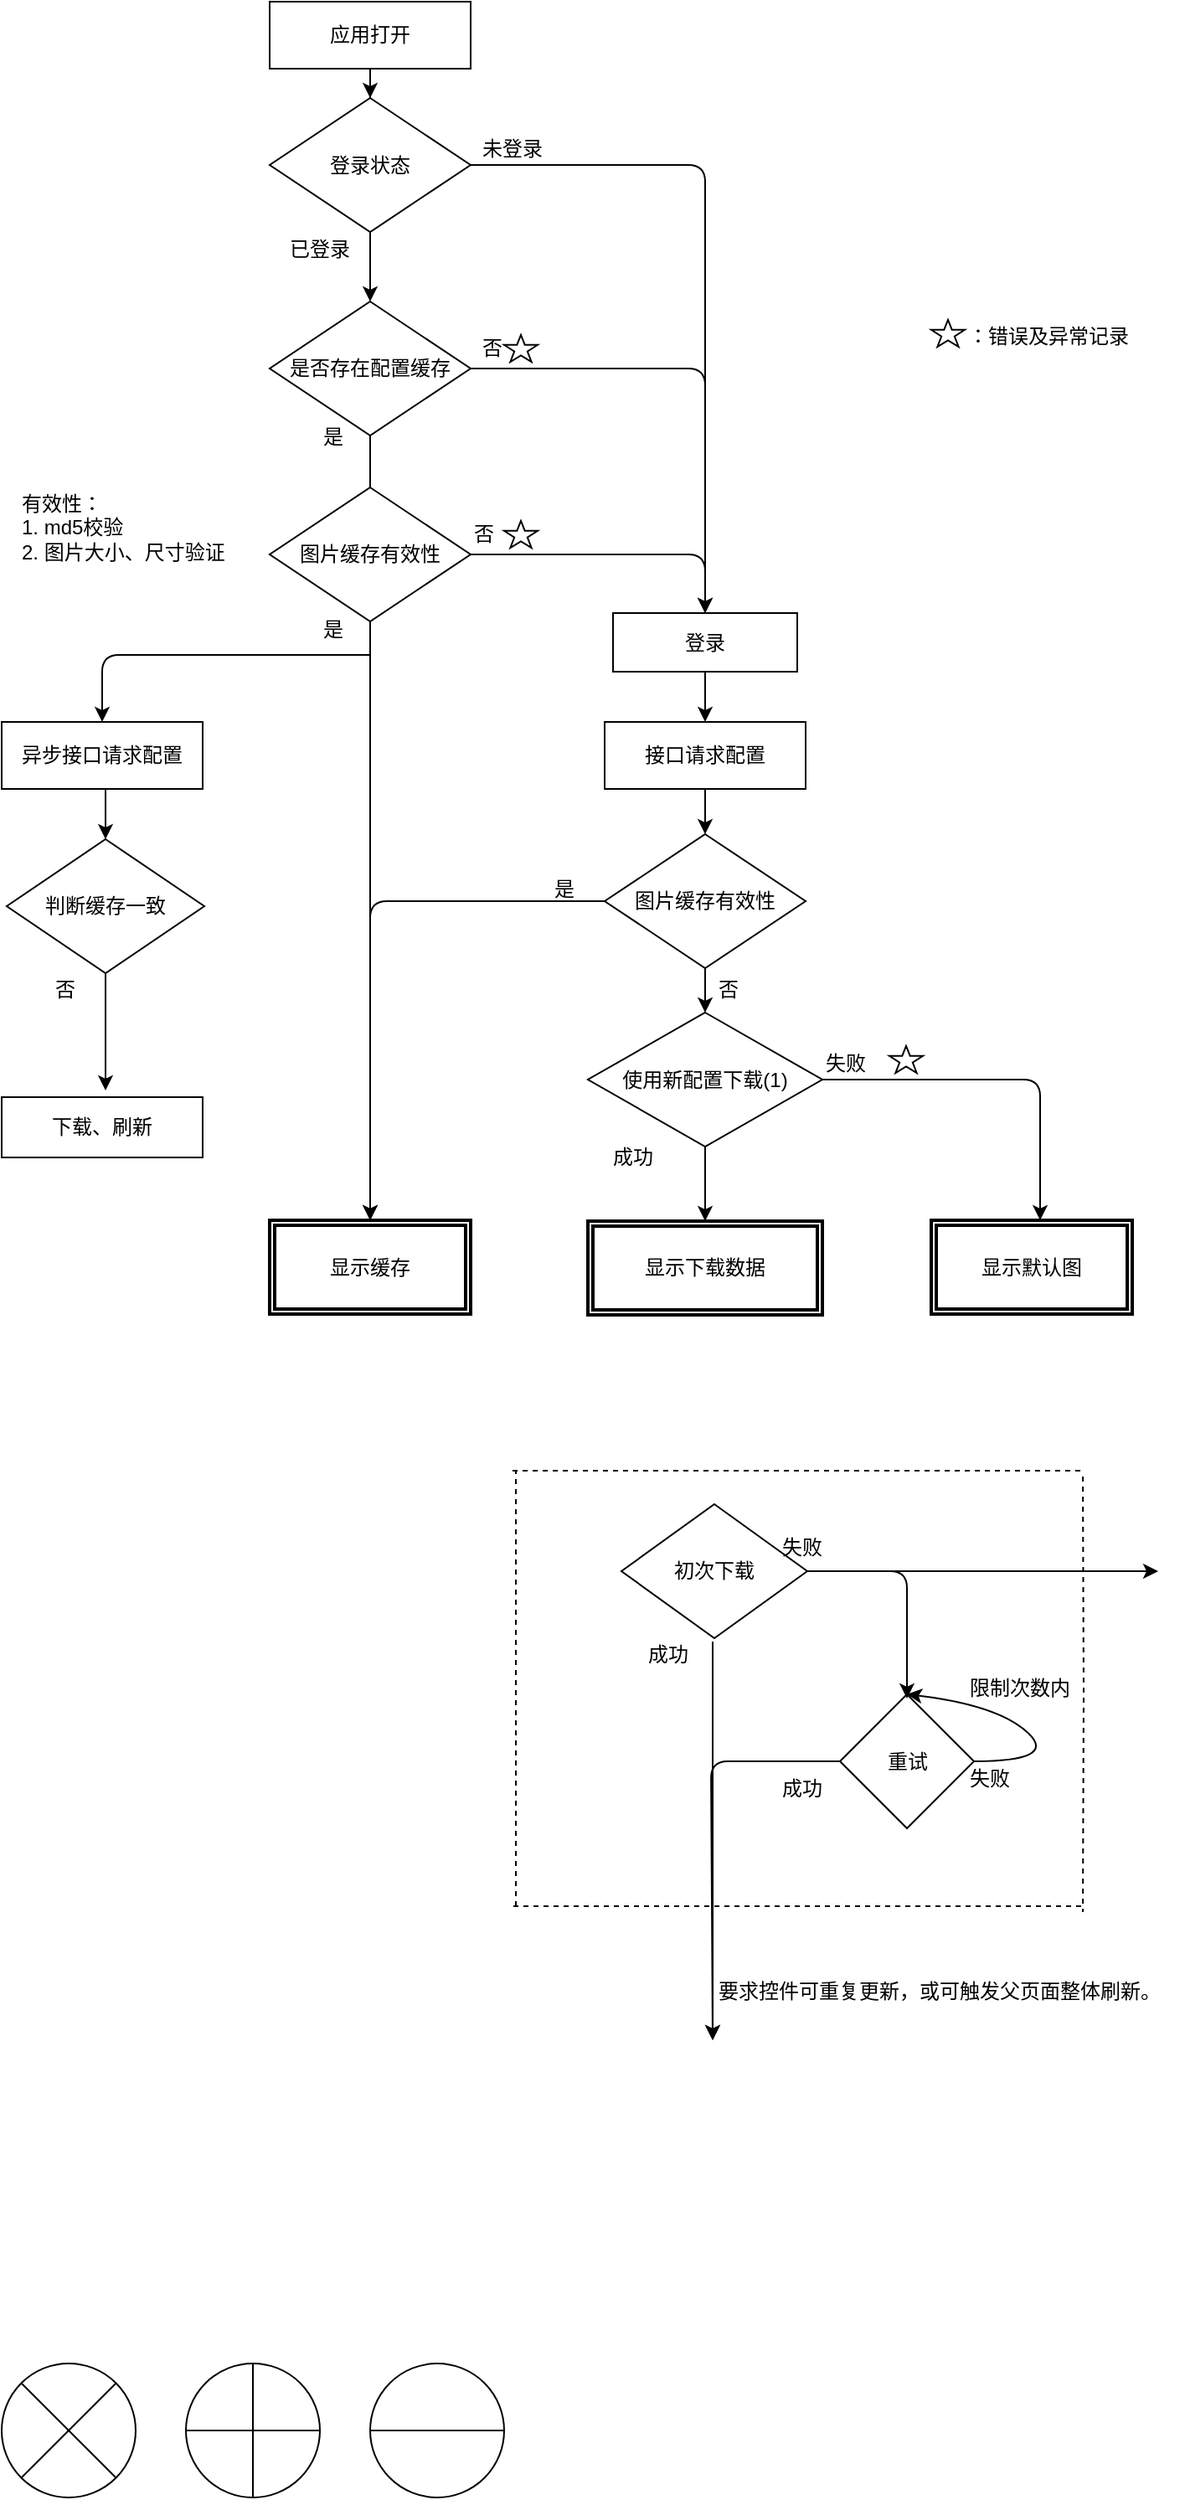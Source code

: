 <mxfile version="11.0.9" type="github"><diagram id="Av-IHMT5Xzm4aiiN9Ryq" name="Page-1"><mxGraphModel dx="543" dy="416" grid="1" gridSize="10" guides="1" tooltips="1" connect="1" arrows="1" fold="1" page="1" pageScale="1" pageWidth="827" pageHeight="1169" math="0" shadow="0"><root><mxCell id="0"/><mxCell id="1" parent="0"/><mxCell id="Nhjgdy69EPyARYpoZWZJ-32" style="edgeStyle=orthogonalEdgeStyle;rounded=0;orthogonalLoop=1;jettySize=auto;html=1;entryX=0.5;entryY=0;entryDx=0;entryDy=0;" parent="1" source="tXEbZ64m0D1ujOn4RVzD-1" target="Nhjgdy69EPyARYpoZWZJ-19" edge="1"><mxGeometry relative="1" as="geometry"/></mxCell><mxCell id="tXEbZ64m0D1ujOn4RVzD-1" value="应用打开" style="rounded=0;whiteSpace=wrap;html=1;" parent="1" vertex="1"><mxGeometry x="190" y="60" width="120" height="40" as="geometry"/></mxCell><mxCell id="tXEbZ64m0D1ujOn4RVzD-2" value="是否存在配置缓存" style="rhombus;whiteSpace=wrap;html=1;" parent="1" vertex="1"><mxGeometry x="190" y="239" width="120" height="80" as="geometry"/></mxCell><mxCell id="tXEbZ64m0D1ujOn4RVzD-4" value="" style="endArrow=classic;html=1;exitX=0.5;exitY=1;exitDx=0;exitDy=0;" parent="1" source="tXEbZ64m0D1ujOn4RVzD-2" edge="1"><mxGeometry width="50" height="50" relative="1" as="geometry"><mxPoint x="190" y="410" as="sourcePoint"/><mxPoint x="250" y="390" as="targetPoint"/></mxGeometry></mxCell><mxCell id="tXEbZ64m0D1ujOn4RVzD-5" value="是" style="text;html=1;resizable=0;points=[];autosize=1;align=left;verticalAlign=top;spacingTop=-4;" parent="1" vertex="1"><mxGeometry x="220" y="310" width="30" height="20" as="geometry"/></mxCell><mxCell id="tXEbZ64m0D1ujOn4RVzD-6" value="否" style="text;html=1;resizable=0;points=[];autosize=1;align=left;verticalAlign=top;spacingTop=-4;" parent="1" vertex="1"><mxGeometry x="315" y="257" width="30" height="20" as="geometry"/></mxCell><mxCell id="cP8PxudESQkfHD-K65UT-1" value="" style="endArrow=classic;html=1;entryX=0.5;entryY=0;entryDx=0;entryDy=0;exitX=1;exitY=0.5;exitDx=0;exitDy=0;" parent="1" source="tXEbZ64m0D1ujOn4RVzD-2" edge="1"><mxGeometry width="50" height="50" relative="1" as="geometry"><mxPoint x="350" y="320" as="sourcePoint"/><mxPoint x="450" y="460" as="targetPoint"/><Array as="points"><mxPoint x="330" y="279"/><mxPoint x="390" y="279"/><mxPoint x="450" y="279"/></Array></mxGeometry></mxCell><mxCell id="Nhjgdy69EPyARYpoZWZJ-97" style="edgeStyle=orthogonalEdgeStyle;rounded=0;orthogonalLoop=1;jettySize=auto;html=1;entryX=0.5;entryY=0;entryDx=0;entryDy=0;" parent="1" source="cP8PxudESQkfHD-K65UT-4" target="Nhjgdy69EPyARYpoZWZJ-60" edge="1"><mxGeometry relative="1" as="geometry"/></mxCell><mxCell id="cP8PxudESQkfHD-K65UT-4" value="图片缓存有效性" style="rhombus;whiteSpace=wrap;html=1;" parent="1" vertex="1"><mxGeometry x="190" y="350" width="120" height="80" as="geometry"/></mxCell><mxCell id="cP8PxudESQkfHD-K65UT-7" value="否" style="text;html=1;resizable=0;points=[];autosize=1;align=left;verticalAlign=top;spacingTop=-4;" parent="1" vertex="1"><mxGeometry x="310" y="368" width="30" height="20" as="geometry"/></mxCell><mxCell id="Nhjgdy69EPyARYpoZWZJ-103" style="edgeStyle=orthogonalEdgeStyle;rounded=0;orthogonalLoop=1;jettySize=auto;html=1;entryX=0.5;entryY=0;entryDx=0;entryDy=0;" parent="1" source="cP8PxudESQkfHD-K65UT-14" target="Nhjgdy69EPyARYpoZWZJ-62" edge="1"><mxGeometry relative="1" as="geometry"/></mxCell><mxCell id="cP8PxudESQkfHD-K65UT-14" value="使用新配置下载(1)" style="rhombus;whiteSpace=wrap;html=1;" parent="1" vertex="1"><mxGeometry x="380" y="663.5" width="140" height="80" as="geometry"/></mxCell><mxCell id="cP8PxudESQkfHD-K65UT-16" value="成功" style="text;html=1;resizable=0;points=[];autosize=1;align=left;verticalAlign=top;spacingTop=-4;" parent="1" vertex="1"><mxGeometry x="393" y="740" width="40" height="20" as="geometry"/></mxCell><mxCell id="cP8PxudESQkfHD-K65UT-22" value="失败&amp;nbsp;" style="text;html=1;resizable=0;points=[];autosize=1;align=left;verticalAlign=top;spacingTop=-4;" parent="1" vertex="1"><mxGeometry x="520" y="683.5" width="40" height="20" as="geometry"/></mxCell><mxCell id="cP8PxudESQkfHD-K65UT-24" value="" style="endArrow=classic;html=1;exitX=1;exitY=0.5;exitDx=0;exitDy=0;entryX=0.5;entryY=0;entryDx=0;entryDy=0;" parent="1" source="cP8PxudESQkfHD-K65UT-4" target="Nhjgdy69EPyARYpoZWZJ-28" edge="1"><mxGeometry width="50" height="50" relative="1" as="geometry"><mxPoint x="330" y="320" as="sourcePoint"/><mxPoint x="450" y="460" as="targetPoint"/><Array as="points"><mxPoint x="450" y="390"/></Array></mxGeometry></mxCell><mxCell id="cP8PxudESQkfHD-K65UT-26" value="是" style="text;html=1;resizable=0;points=[];autosize=1;align=left;verticalAlign=top;spacingTop=-4;" parent="1" vertex="1"><mxGeometry x="220" y="425" width="30" height="20" as="geometry"/></mxCell><mxCell id="Nhjgdy69EPyARYpoZWZJ-3" value="有效性：&lt;br&gt;1. md5校验&lt;br&gt;2. 图片大小、尺寸验证" style="text;html=1;resizable=0;points=[];autosize=1;align=left;verticalAlign=top;spacingTop=-4;" parent="1" vertex="1"><mxGeometry x="40" y="350" width="140" height="40" as="geometry"/></mxCell><mxCell id="Nhjgdy69EPyARYpoZWZJ-6" value="" style="verticalLabelPosition=bottom;verticalAlign=top;html=1;shape=mxgraph.basic.star" parent="1" vertex="1"><mxGeometry x="560" y="683.5" width="20" height="16" as="geometry"/></mxCell><mxCell id="Nhjgdy69EPyARYpoZWZJ-7" value="" style="verticalLabelPosition=bottom;verticalAlign=top;html=1;shape=mxgraph.basic.star" parent="1" vertex="1"><mxGeometry x="330" y="370" width="20" height="16" as="geometry"/></mxCell><mxCell id="Nhjgdy69EPyARYpoZWZJ-8" value="" style="verticalLabelPosition=bottom;verticalAlign=top;html=1;shape=mxgraph.basic.star" parent="1" vertex="1"><mxGeometry x="585" y="250" width="20" height="16" as="geometry"/></mxCell><mxCell id="Nhjgdy69EPyARYpoZWZJ-10" value="：错误及异常记录" style="text;html=1;resizable=0;points=[];autosize=1;align=left;verticalAlign=top;spacingTop=-4;" parent="1" vertex="1"><mxGeometry x="605" y="250" width="110" height="20" as="geometry"/></mxCell><mxCell id="Nhjgdy69EPyARYpoZWZJ-30" style="edgeStyle=orthogonalEdgeStyle;rounded=0;orthogonalLoop=1;jettySize=auto;html=1;" parent="1" source="Nhjgdy69EPyARYpoZWZJ-19" target="tXEbZ64m0D1ujOn4RVzD-2" edge="1"><mxGeometry relative="1" as="geometry"/></mxCell><mxCell id="Nhjgdy69EPyARYpoZWZJ-19" value="登录状态" style="rhombus;whiteSpace=wrap;html=1;" parent="1" vertex="1"><mxGeometry x="190" y="117.5" width="120" height="80" as="geometry"/></mxCell><mxCell id="Nhjgdy69EPyARYpoZWZJ-21" value="未登录" style="text;html=1;resizable=0;points=[];autosize=1;align=left;verticalAlign=top;spacingTop=-4;" parent="1" vertex="1"><mxGeometry x="315" y="137.5" width="50" height="20" as="geometry"/></mxCell><mxCell id="Nhjgdy69EPyARYpoZWZJ-25" value="已登录" style="text;html=1;resizable=0;points=[];autosize=1;align=left;verticalAlign=top;spacingTop=-4;" parent="1" vertex="1"><mxGeometry x="200" y="197.5" width="50" height="20" as="geometry"/></mxCell><mxCell id="Nhjgdy69EPyARYpoZWZJ-33" style="edgeStyle=orthogonalEdgeStyle;rounded=0;orthogonalLoop=1;jettySize=auto;html=1;entryX=0.5;entryY=0;entryDx=0;entryDy=0;" parent="1" source="Nhjgdy69EPyARYpoZWZJ-92" target="cP8PxudESQkfHD-K65UT-14" edge="1"><mxGeometry relative="1" as="geometry"/></mxCell><mxCell id="cP8PxudESQkfHD-K65UT-2" value="接口请求配置" style="rounded=0;whiteSpace=wrap;html=1;" parent="1" vertex="1"><mxGeometry x="390" y="490" width="120" height="40" as="geometry"/></mxCell><mxCell id="Nhjgdy69EPyARYpoZWZJ-35" style="edgeStyle=orthogonalEdgeStyle;rounded=0;orthogonalLoop=1;jettySize=auto;html=1;exitX=0.5;exitY=1;exitDx=0;exitDy=0;entryX=0.5;entryY=0;entryDx=0;entryDy=0;" parent="1" source="Nhjgdy69EPyARYpoZWZJ-28" target="cP8PxudESQkfHD-K65UT-2" edge="1"><mxGeometry relative="1" as="geometry"/></mxCell><mxCell id="Nhjgdy69EPyARYpoZWZJ-28" value="登录" style="rounded=0;whiteSpace=wrap;html=1;" parent="1" vertex="1"><mxGeometry x="395" y="425" width="110" height="35" as="geometry"/></mxCell><mxCell id="Nhjgdy69EPyARYpoZWZJ-36" value="" style="edgeStyle=segmentEdgeStyle;endArrow=classic;html=1;exitX=1;exitY=0.5;exitDx=0;exitDy=0;entryX=0.5;entryY=0;entryDx=0;entryDy=0;" parent="1" source="Nhjgdy69EPyARYpoZWZJ-19" target="Nhjgdy69EPyARYpoZWZJ-28" edge="1"><mxGeometry width="50" height="50" relative="1" as="geometry"><mxPoint x="395" y="222.5" as="sourcePoint"/><mxPoint x="445" y="172.5" as="targetPoint"/><Array as="points"><mxPoint x="450" y="158"/></Array></mxGeometry></mxCell><mxCell id="Nhjgdy69EPyARYpoZWZJ-37" value="" style="verticalLabelPosition=bottom;verticalAlign=top;html=1;shape=mxgraph.basic.star" parent="1" vertex="1"><mxGeometry x="330" y="259" width="20" height="16" as="geometry"/></mxCell><mxCell id="Nhjgdy69EPyARYpoZWZJ-41" value="" style="edgeStyle=segmentEdgeStyle;endArrow=classic;html=1;exitX=1;exitY=0.5;exitDx=0;exitDy=0;entryX=0.5;entryY=0;entryDx=0;entryDy=0;" parent="1" source="cP8PxudESQkfHD-K65UT-14" edge="1"><mxGeometry width="50" height="50" relative="1" as="geometry"><mxPoint x="655" y="743.5" as="sourcePoint"/><mxPoint x="650" y="787.5" as="targetPoint"/></mxGeometry></mxCell><mxCell id="Nhjgdy69EPyARYpoZWZJ-58" style="edgeStyle=orthogonalEdgeStyle;rounded=0;orthogonalLoop=1;jettySize=auto;html=1;exitX=0.5;exitY=1;exitDx=0;exitDy=0;entryX=0.5;entryY=0;entryDx=0;entryDy=0;" parent="1" source="Nhjgdy69EPyARYpoZWZJ-43" target="Nhjgdy69EPyARYpoZWZJ-47" edge="1"><mxGeometry relative="1" as="geometry"/></mxCell><mxCell id="Nhjgdy69EPyARYpoZWZJ-43" value="异步接口请求配置" style="rounded=0;whiteSpace=wrap;html=1;" parent="1" vertex="1"><mxGeometry x="30" y="490" width="120" height="40" as="geometry"/></mxCell><mxCell id="Nhjgdy69EPyARYpoZWZJ-50" value="" style="edgeStyle=orthogonalEdgeStyle;rounded=0;orthogonalLoop=1;jettySize=auto;html=1;" parent="1" source="Nhjgdy69EPyARYpoZWZJ-47" edge="1"><mxGeometry relative="1" as="geometry"><mxPoint x="92" y="710" as="targetPoint"/></mxGeometry></mxCell><mxCell id="Nhjgdy69EPyARYpoZWZJ-47" value="判断缓存一致" style="rhombus;whiteSpace=wrap;html=1;" parent="1" vertex="1"><mxGeometry x="33" y="560" width="118" height="80" as="geometry"/></mxCell><mxCell id="Nhjgdy69EPyARYpoZWZJ-51" value="下载、刷新" style="rounded=0;whiteSpace=wrap;html=1;" parent="1" vertex="1"><mxGeometry x="30" y="714" width="120" height="36" as="geometry"/></mxCell><mxCell id="Nhjgdy69EPyARYpoZWZJ-52" value="否" style="text;html=1;resizable=0;points=[];autosize=1;align=left;verticalAlign=top;spacingTop=-4;" parent="1" vertex="1"><mxGeometry x="60" y="640" width="30" height="20" as="geometry"/></mxCell><mxCell id="Nhjgdy69EPyARYpoZWZJ-59" value="" style="edgeStyle=segmentEdgeStyle;endArrow=classic;html=1;" parent="1" target="Nhjgdy69EPyARYpoZWZJ-43" edge="1"><mxGeometry width="50" height="50" relative="1" as="geometry"><mxPoint x="250" y="450" as="sourcePoint"/><mxPoint x="70" y="800" as="targetPoint"/></mxGeometry></mxCell><mxCell id="Nhjgdy69EPyARYpoZWZJ-60" value="显示缓存" style="shape=ext;double=1;rounded=0;whiteSpace=wrap;html=1;strokeWidth=2;" parent="1" vertex="1"><mxGeometry x="190" y="787.5" width="120" height="56" as="geometry"/></mxCell><mxCell id="Nhjgdy69EPyARYpoZWZJ-62" value="显示下载数据" style="shape=ext;double=1;rounded=0;whiteSpace=wrap;html=1;strokeWidth=2;" parent="1" vertex="1"><mxGeometry x="380" y="788" width="140" height="56" as="geometry"/></mxCell><mxCell id="Nhjgdy69EPyARYpoZWZJ-63" value="显示默认图" style="shape=ext;double=1;rounded=0;whiteSpace=wrap;html=1;strokeWidth=2;" parent="1" vertex="1"><mxGeometry x="585" y="787.5" width="120" height="56" as="geometry"/></mxCell><mxCell id="Nhjgdy69EPyARYpoZWZJ-74" value="" style="edgeStyle=orthogonalEdgeStyle;rounded=0;orthogonalLoop=1;jettySize=auto;html=1;" parent="1" source="Nhjgdy69EPyARYpoZWZJ-75" edge="1"><mxGeometry relative="1" as="geometry"><mxPoint x="720.5" y="997" as="targetPoint"/></mxGeometry></mxCell><mxCell id="Nhjgdy69EPyARYpoZWZJ-75" value="初次下载" style="rhombus;whiteSpace=wrap;html=1;" parent="1" vertex="1"><mxGeometry x="400" y="957" width="111" height="80" as="geometry"/></mxCell><mxCell id="Nhjgdy69EPyARYpoZWZJ-76" value="重试" style="rhombus;whiteSpace=wrap;html=1;" parent="1" vertex="1"><mxGeometry x="530.5" y="1070.5" width="80" height="80" as="geometry"/></mxCell><mxCell id="Nhjgdy69EPyARYpoZWZJ-77" value="失败" style="text;html=1;resizable=0;points=[];autosize=1;align=left;verticalAlign=top;spacingTop=-4;" parent="1" vertex="1"><mxGeometry x="493.5" y="973" width="40" height="20" as="geometry"/></mxCell><mxCell id="Nhjgdy69EPyARYpoZWZJ-78" value="成功" style="text;html=1;resizable=0;points=[];autosize=1;align=left;verticalAlign=top;spacingTop=-4;" parent="1" vertex="1"><mxGeometry x="493.5" y="1117" width="40" height="20" as="geometry"/></mxCell><mxCell id="Nhjgdy69EPyARYpoZWZJ-79" value="" style="endArrow=classic;html=1;" parent="1" edge="1"><mxGeometry width="50" height="50" relative="1" as="geometry"><mxPoint x="510" y="997" as="sourcePoint"/><mxPoint x="570.5" y="1073" as="targetPoint"/><Array as="points"><mxPoint x="570.5" y="997"/></Array></mxGeometry></mxCell><mxCell id="Nhjgdy69EPyARYpoZWZJ-80" value="" style="endArrow=classic;html=1;exitX=0;exitY=0.5;exitDx=0;exitDy=0;" parent="1" source="Nhjgdy69EPyARYpoZWZJ-76" edge="1"><mxGeometry width="50" height="50" relative="1" as="geometry"><mxPoint x="505.5" y="1111" as="sourcePoint"/><mxPoint x="454.5" y="1277" as="targetPoint"/><Array as="points"><mxPoint x="453.5" y="1110.5"/></Array></mxGeometry></mxCell><mxCell id="Nhjgdy69EPyARYpoZWZJ-81" value="成功" style="text;html=1;resizable=0;points=[];autosize=1;align=left;verticalAlign=top;spacingTop=-4;" parent="1" vertex="1"><mxGeometry x="413.5" y="1037" width="40" height="20" as="geometry"/></mxCell><mxCell id="Nhjgdy69EPyARYpoZWZJ-82" value="" style="endArrow=none;dashed=1;html=1;" parent="1" edge="1"><mxGeometry width="50" height="50" relative="1" as="geometry"><mxPoint x="335" y="937" as="sourcePoint"/><mxPoint x="675.5" y="937" as="targetPoint"/></mxGeometry></mxCell><mxCell id="Nhjgdy69EPyARYpoZWZJ-83" value="" style="endArrow=none;dashed=1;html=1;" parent="1" edge="1"><mxGeometry width="50" height="50" relative="1" as="geometry"><mxPoint x="335.5" y="1197" as="sourcePoint"/><mxPoint x="675.5" y="1197" as="targetPoint"/></mxGeometry></mxCell><mxCell id="Nhjgdy69EPyARYpoZWZJ-84" value="" style="endArrow=none;dashed=1;html=1;" parent="1" edge="1"><mxGeometry width="50" height="50" relative="1" as="geometry"><mxPoint x="337" y="1197" as="sourcePoint"/><mxPoint x="337" y="937" as="targetPoint"/></mxGeometry></mxCell><mxCell id="Nhjgdy69EPyARYpoZWZJ-85" value="" style="endArrow=none;dashed=1;html=1;" parent="1" edge="1"><mxGeometry width="50" height="50" relative="1" as="geometry"><mxPoint x="675.5" y="940.5" as="sourcePoint"/><mxPoint x="675.5" y="1200.5" as="targetPoint"/><Array as="points"><mxPoint x="676" y="1070.5"/></Array></mxGeometry></mxCell><mxCell id="Nhjgdy69EPyARYpoZWZJ-86" value="" style="endArrow=classic;html=1;exitX=1.025;exitY=0.1;exitDx=0;exitDy=0;exitPerimeter=0;" parent="1" source="Nhjgdy69EPyARYpoZWZJ-81" edge="1"><mxGeometry width="50" height="50" relative="1" as="geometry"><mxPoint x="-4.5" y="1357" as="sourcePoint"/><mxPoint x="454.5" y="1277" as="targetPoint"/></mxGeometry></mxCell><mxCell id="Nhjgdy69EPyARYpoZWZJ-87" value="" style="curved=1;endArrow=classic;html=1;entryX=0.5;entryY=0;entryDx=0;entryDy=0;" parent="1" target="Nhjgdy69EPyARYpoZWZJ-76" edge="1"><mxGeometry width="50" height="50" relative="1" as="geometry"><mxPoint x="610.5" y="1110.5" as="sourcePoint"/><mxPoint x="660.5" y="1060.5" as="targetPoint"/><Array as="points"><mxPoint x="660.5" y="1110.5"/><mxPoint x="625.5" y="1077"/></Array></mxGeometry></mxCell><mxCell id="Nhjgdy69EPyARYpoZWZJ-88" value="失败" style="text;html=1;resizable=0;points=[];autosize=1;align=left;verticalAlign=top;spacingTop=-4;" parent="1" vertex="1"><mxGeometry x="605.5" y="1110.5" width="40" height="20" as="geometry"/></mxCell><mxCell id="Nhjgdy69EPyARYpoZWZJ-89" value="要求控件可重复更新，或可触发父页面整体刷新。" style="text;html=1;resizable=0;points=[];autosize=1;align=left;verticalAlign=top;spacingTop=-4;" parent="1" vertex="1"><mxGeometry x="455.5" y="1238" width="280" height="20" as="geometry"/></mxCell><mxCell id="Nhjgdy69EPyARYpoZWZJ-90" value="限制次数内" style="text;html=1;resizable=0;points=[];autosize=1;align=left;verticalAlign=top;spacingTop=-4;" parent="1" vertex="1"><mxGeometry x="605.5" y="1057" width="80" height="20" as="geometry"/></mxCell><mxCell id="Nhjgdy69EPyARYpoZWZJ-92" value="图片缓存有效性" style="rhombus;whiteSpace=wrap;html=1;" parent="1" vertex="1"><mxGeometry x="390" y="557" width="120" height="80" as="geometry"/></mxCell><mxCell id="Nhjgdy69EPyARYpoZWZJ-93" style="edgeStyle=orthogonalEdgeStyle;rounded=0;orthogonalLoop=1;jettySize=auto;html=1;entryX=0.5;entryY=0;entryDx=0;entryDy=0;" parent="1" source="cP8PxudESQkfHD-K65UT-2" target="Nhjgdy69EPyARYpoZWZJ-92" edge="1"><mxGeometry relative="1" as="geometry"><mxPoint x="450" y="550" as="sourcePoint"/><mxPoint x="450" y="664" as="targetPoint"/></mxGeometry></mxCell><mxCell id="Nhjgdy69EPyARYpoZWZJ-95" value="是" style="text;html=1;resizable=0;points=[];autosize=1;align=left;verticalAlign=top;spacingTop=-4;" parent="1" vertex="1"><mxGeometry x="357.5" y="580" width="30" height="20" as="geometry"/></mxCell><mxCell id="Nhjgdy69EPyARYpoZWZJ-96" value="否" style="text;html=1;resizable=0;points=[];autosize=1;align=left;verticalAlign=top;spacingTop=-4;" parent="1" vertex="1"><mxGeometry x="455.5" y="640" width="30" height="20" as="geometry"/></mxCell><mxCell id="Nhjgdy69EPyARYpoZWZJ-98" value="" style="edgeStyle=segmentEdgeStyle;endArrow=classic;html=1;exitX=0;exitY=0.5;exitDx=0;exitDy=0;entryX=0.5;entryY=0;entryDx=0;entryDy=0;" parent="1" source="Nhjgdy69EPyARYpoZWZJ-92" target="Nhjgdy69EPyARYpoZWZJ-60" edge="1"><mxGeometry width="50" height="50" relative="1" as="geometry"><mxPoint x="290" y="697" as="sourcePoint"/><mxPoint x="340" y="647" as="targetPoint"/></mxGeometry></mxCell><mxCell id="CME3tXv-FB7mBhc2TZ0t-2" value="" style="shape=orEllipse;perimeter=ellipsePerimeter;whiteSpace=wrap;html=1;backgroundOutline=1;" vertex="1" parent="1"><mxGeometry x="140" y="1470" width="80" height="80" as="geometry"/></mxCell><mxCell id="CME3tXv-FB7mBhc2TZ0t-3" value="" style="shape=sumEllipse;perimeter=ellipsePerimeter;whiteSpace=wrap;html=1;backgroundOutline=1;" vertex="1" parent="1"><mxGeometry x="30" y="1470" width="80" height="80" as="geometry"/></mxCell><mxCell id="CME3tXv-FB7mBhc2TZ0t-4" value="" style="shape=lineEllipse;perimeter=ellipsePerimeter;whiteSpace=wrap;html=1;backgroundOutline=1;" vertex="1" parent="1"><mxGeometry x="250" y="1470" width="80" height="80" as="geometry"/></mxCell></root></mxGraphModel></diagram></mxfile>